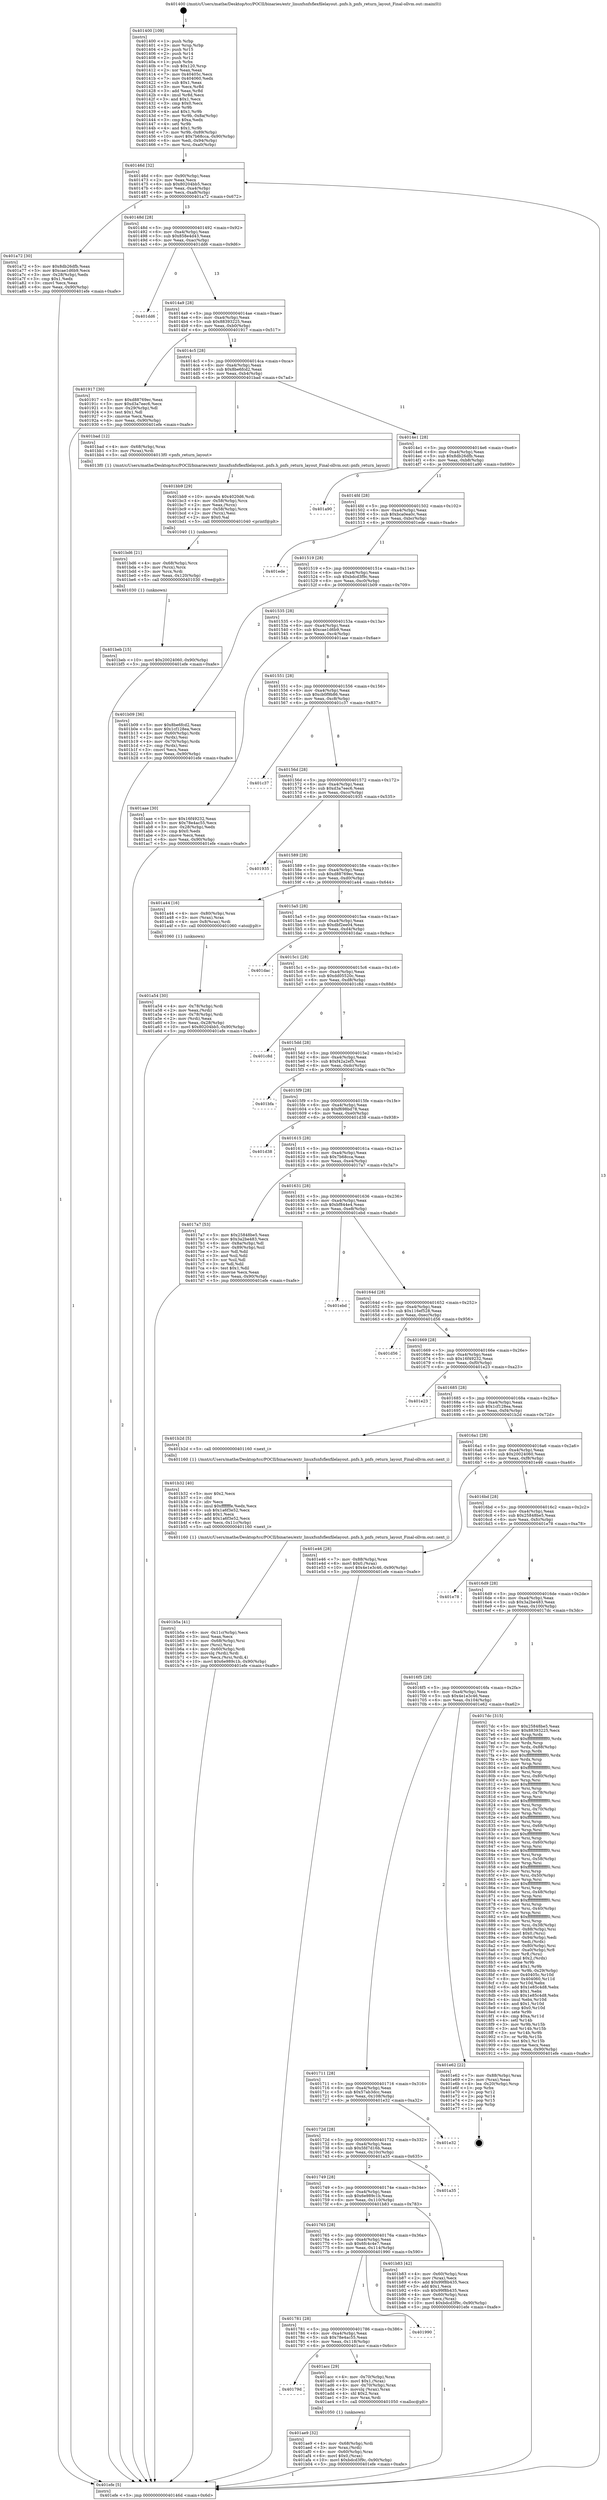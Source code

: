 digraph "0x401400" {
  label = "0x401400 (/mnt/c/Users/mathe/Desktop/tcc/POCII/binaries/extr_linuxfsnfsflexfilelayout..pnfs.h_pnfs_return_layout_Final-ollvm.out::main(0))"
  labelloc = "t"
  node[shape=record]

  Entry [label="",width=0.3,height=0.3,shape=circle,fillcolor=black,style=filled]
  "0x40146d" [label="{
     0x40146d [32]\l
     | [instrs]\l
     &nbsp;&nbsp;0x40146d \<+6\>: mov -0x90(%rbp),%eax\l
     &nbsp;&nbsp;0x401473 \<+2\>: mov %eax,%ecx\l
     &nbsp;&nbsp;0x401475 \<+6\>: sub $0x80204bb5,%ecx\l
     &nbsp;&nbsp;0x40147b \<+6\>: mov %eax,-0xa4(%rbp)\l
     &nbsp;&nbsp;0x401481 \<+6\>: mov %ecx,-0xa8(%rbp)\l
     &nbsp;&nbsp;0x401487 \<+6\>: je 0000000000401a72 \<main+0x672\>\l
  }"]
  "0x401a72" [label="{
     0x401a72 [30]\l
     | [instrs]\l
     &nbsp;&nbsp;0x401a72 \<+5\>: mov $0x8db26dfb,%eax\l
     &nbsp;&nbsp;0x401a77 \<+5\>: mov $0xcae1d6b9,%ecx\l
     &nbsp;&nbsp;0x401a7c \<+3\>: mov -0x28(%rbp),%edx\l
     &nbsp;&nbsp;0x401a7f \<+3\>: cmp $0x1,%edx\l
     &nbsp;&nbsp;0x401a82 \<+3\>: cmovl %ecx,%eax\l
     &nbsp;&nbsp;0x401a85 \<+6\>: mov %eax,-0x90(%rbp)\l
     &nbsp;&nbsp;0x401a8b \<+5\>: jmp 0000000000401efe \<main+0xafe\>\l
  }"]
  "0x40148d" [label="{
     0x40148d [28]\l
     | [instrs]\l
     &nbsp;&nbsp;0x40148d \<+5\>: jmp 0000000000401492 \<main+0x92\>\l
     &nbsp;&nbsp;0x401492 \<+6\>: mov -0xa4(%rbp),%eax\l
     &nbsp;&nbsp;0x401498 \<+5\>: sub $0x858e4d43,%eax\l
     &nbsp;&nbsp;0x40149d \<+6\>: mov %eax,-0xac(%rbp)\l
     &nbsp;&nbsp;0x4014a3 \<+6\>: je 0000000000401dd6 \<main+0x9d6\>\l
  }"]
  Exit [label="",width=0.3,height=0.3,shape=circle,fillcolor=black,style=filled,peripheries=2]
  "0x401dd6" [label="{
     0x401dd6\l
  }", style=dashed]
  "0x4014a9" [label="{
     0x4014a9 [28]\l
     | [instrs]\l
     &nbsp;&nbsp;0x4014a9 \<+5\>: jmp 00000000004014ae \<main+0xae\>\l
     &nbsp;&nbsp;0x4014ae \<+6\>: mov -0xa4(%rbp),%eax\l
     &nbsp;&nbsp;0x4014b4 \<+5\>: sub $0x88393225,%eax\l
     &nbsp;&nbsp;0x4014b9 \<+6\>: mov %eax,-0xb0(%rbp)\l
     &nbsp;&nbsp;0x4014bf \<+6\>: je 0000000000401917 \<main+0x517\>\l
  }"]
  "0x401beb" [label="{
     0x401beb [15]\l
     | [instrs]\l
     &nbsp;&nbsp;0x401beb \<+10\>: movl $0x20024060,-0x90(%rbp)\l
     &nbsp;&nbsp;0x401bf5 \<+5\>: jmp 0000000000401efe \<main+0xafe\>\l
  }"]
  "0x401917" [label="{
     0x401917 [30]\l
     | [instrs]\l
     &nbsp;&nbsp;0x401917 \<+5\>: mov $0xd88769ec,%eax\l
     &nbsp;&nbsp;0x40191c \<+5\>: mov $0xd3a7eec6,%ecx\l
     &nbsp;&nbsp;0x401921 \<+3\>: mov -0x29(%rbp),%dl\l
     &nbsp;&nbsp;0x401924 \<+3\>: test $0x1,%dl\l
     &nbsp;&nbsp;0x401927 \<+3\>: cmovne %ecx,%eax\l
     &nbsp;&nbsp;0x40192a \<+6\>: mov %eax,-0x90(%rbp)\l
     &nbsp;&nbsp;0x401930 \<+5\>: jmp 0000000000401efe \<main+0xafe\>\l
  }"]
  "0x4014c5" [label="{
     0x4014c5 [28]\l
     | [instrs]\l
     &nbsp;&nbsp;0x4014c5 \<+5\>: jmp 00000000004014ca \<main+0xca\>\l
     &nbsp;&nbsp;0x4014ca \<+6\>: mov -0xa4(%rbp),%eax\l
     &nbsp;&nbsp;0x4014d0 \<+5\>: sub $0x8be6fcd2,%eax\l
     &nbsp;&nbsp;0x4014d5 \<+6\>: mov %eax,-0xb4(%rbp)\l
     &nbsp;&nbsp;0x4014db \<+6\>: je 0000000000401bad \<main+0x7ad\>\l
  }"]
  "0x401bd6" [label="{
     0x401bd6 [21]\l
     | [instrs]\l
     &nbsp;&nbsp;0x401bd6 \<+4\>: mov -0x68(%rbp),%rcx\l
     &nbsp;&nbsp;0x401bda \<+3\>: mov (%rcx),%rcx\l
     &nbsp;&nbsp;0x401bdd \<+3\>: mov %rcx,%rdi\l
     &nbsp;&nbsp;0x401be0 \<+6\>: mov %eax,-0x120(%rbp)\l
     &nbsp;&nbsp;0x401be6 \<+5\>: call 0000000000401030 \<free@plt\>\l
     | [calls]\l
     &nbsp;&nbsp;0x401030 \{1\} (unknown)\l
  }"]
  "0x401bad" [label="{
     0x401bad [12]\l
     | [instrs]\l
     &nbsp;&nbsp;0x401bad \<+4\>: mov -0x68(%rbp),%rax\l
     &nbsp;&nbsp;0x401bb1 \<+3\>: mov (%rax),%rdi\l
     &nbsp;&nbsp;0x401bb4 \<+5\>: call 00000000004013f0 \<pnfs_return_layout\>\l
     | [calls]\l
     &nbsp;&nbsp;0x4013f0 \{1\} (/mnt/c/Users/mathe/Desktop/tcc/POCII/binaries/extr_linuxfsnfsflexfilelayout..pnfs.h_pnfs_return_layout_Final-ollvm.out::pnfs_return_layout)\l
  }"]
  "0x4014e1" [label="{
     0x4014e1 [28]\l
     | [instrs]\l
     &nbsp;&nbsp;0x4014e1 \<+5\>: jmp 00000000004014e6 \<main+0xe6\>\l
     &nbsp;&nbsp;0x4014e6 \<+6\>: mov -0xa4(%rbp),%eax\l
     &nbsp;&nbsp;0x4014ec \<+5\>: sub $0x8db26dfb,%eax\l
     &nbsp;&nbsp;0x4014f1 \<+6\>: mov %eax,-0xb8(%rbp)\l
     &nbsp;&nbsp;0x4014f7 \<+6\>: je 0000000000401a90 \<main+0x690\>\l
  }"]
  "0x401bb9" [label="{
     0x401bb9 [29]\l
     | [instrs]\l
     &nbsp;&nbsp;0x401bb9 \<+10\>: movabs $0x4020d6,%rdi\l
     &nbsp;&nbsp;0x401bc3 \<+4\>: mov -0x58(%rbp),%rcx\l
     &nbsp;&nbsp;0x401bc7 \<+2\>: mov %eax,(%rcx)\l
     &nbsp;&nbsp;0x401bc9 \<+4\>: mov -0x58(%rbp),%rcx\l
     &nbsp;&nbsp;0x401bcd \<+2\>: mov (%rcx),%esi\l
     &nbsp;&nbsp;0x401bcf \<+2\>: mov $0x0,%al\l
     &nbsp;&nbsp;0x401bd1 \<+5\>: call 0000000000401040 \<printf@plt\>\l
     | [calls]\l
     &nbsp;&nbsp;0x401040 \{1\} (unknown)\l
  }"]
  "0x401a90" [label="{
     0x401a90\l
  }", style=dashed]
  "0x4014fd" [label="{
     0x4014fd [28]\l
     | [instrs]\l
     &nbsp;&nbsp;0x4014fd \<+5\>: jmp 0000000000401502 \<main+0x102\>\l
     &nbsp;&nbsp;0x401502 \<+6\>: mov -0xa4(%rbp),%eax\l
     &nbsp;&nbsp;0x401508 \<+5\>: sub $0xbca0ea0c,%eax\l
     &nbsp;&nbsp;0x40150d \<+6\>: mov %eax,-0xbc(%rbp)\l
     &nbsp;&nbsp;0x401513 \<+6\>: je 0000000000401ede \<main+0xade\>\l
  }"]
  "0x401b5a" [label="{
     0x401b5a [41]\l
     | [instrs]\l
     &nbsp;&nbsp;0x401b5a \<+6\>: mov -0x11c(%rbp),%ecx\l
     &nbsp;&nbsp;0x401b60 \<+3\>: imul %eax,%ecx\l
     &nbsp;&nbsp;0x401b63 \<+4\>: mov -0x68(%rbp),%rsi\l
     &nbsp;&nbsp;0x401b67 \<+3\>: mov (%rsi),%rsi\l
     &nbsp;&nbsp;0x401b6a \<+4\>: mov -0x60(%rbp),%rdi\l
     &nbsp;&nbsp;0x401b6e \<+3\>: movslq (%rdi),%rdi\l
     &nbsp;&nbsp;0x401b71 \<+3\>: mov %ecx,(%rsi,%rdi,4)\l
     &nbsp;&nbsp;0x401b74 \<+10\>: movl $0x6e989c1b,-0x90(%rbp)\l
     &nbsp;&nbsp;0x401b7e \<+5\>: jmp 0000000000401efe \<main+0xafe\>\l
  }"]
  "0x401ede" [label="{
     0x401ede\l
  }", style=dashed]
  "0x401519" [label="{
     0x401519 [28]\l
     | [instrs]\l
     &nbsp;&nbsp;0x401519 \<+5\>: jmp 000000000040151e \<main+0x11e\>\l
     &nbsp;&nbsp;0x40151e \<+6\>: mov -0xa4(%rbp),%eax\l
     &nbsp;&nbsp;0x401524 \<+5\>: sub $0xbdcd3f9c,%eax\l
     &nbsp;&nbsp;0x401529 \<+6\>: mov %eax,-0xc0(%rbp)\l
     &nbsp;&nbsp;0x40152f \<+6\>: je 0000000000401b09 \<main+0x709\>\l
  }"]
  "0x401b32" [label="{
     0x401b32 [40]\l
     | [instrs]\l
     &nbsp;&nbsp;0x401b32 \<+5\>: mov $0x2,%ecx\l
     &nbsp;&nbsp;0x401b37 \<+1\>: cltd\l
     &nbsp;&nbsp;0x401b38 \<+2\>: idiv %ecx\l
     &nbsp;&nbsp;0x401b3a \<+6\>: imul $0xfffffffe,%edx,%ecx\l
     &nbsp;&nbsp;0x401b40 \<+6\>: sub $0x1a6f3e52,%ecx\l
     &nbsp;&nbsp;0x401b46 \<+3\>: add $0x1,%ecx\l
     &nbsp;&nbsp;0x401b49 \<+6\>: add $0x1a6f3e52,%ecx\l
     &nbsp;&nbsp;0x401b4f \<+6\>: mov %ecx,-0x11c(%rbp)\l
     &nbsp;&nbsp;0x401b55 \<+5\>: call 0000000000401160 \<next_i\>\l
     | [calls]\l
     &nbsp;&nbsp;0x401160 \{1\} (/mnt/c/Users/mathe/Desktop/tcc/POCII/binaries/extr_linuxfsnfsflexfilelayout..pnfs.h_pnfs_return_layout_Final-ollvm.out::next_i)\l
  }"]
  "0x401b09" [label="{
     0x401b09 [36]\l
     | [instrs]\l
     &nbsp;&nbsp;0x401b09 \<+5\>: mov $0x8be6fcd2,%eax\l
     &nbsp;&nbsp;0x401b0e \<+5\>: mov $0x1cf128ea,%ecx\l
     &nbsp;&nbsp;0x401b13 \<+4\>: mov -0x60(%rbp),%rdx\l
     &nbsp;&nbsp;0x401b17 \<+2\>: mov (%rdx),%esi\l
     &nbsp;&nbsp;0x401b19 \<+4\>: mov -0x70(%rbp),%rdx\l
     &nbsp;&nbsp;0x401b1d \<+2\>: cmp (%rdx),%esi\l
     &nbsp;&nbsp;0x401b1f \<+3\>: cmovl %ecx,%eax\l
     &nbsp;&nbsp;0x401b22 \<+6\>: mov %eax,-0x90(%rbp)\l
     &nbsp;&nbsp;0x401b28 \<+5\>: jmp 0000000000401efe \<main+0xafe\>\l
  }"]
  "0x401535" [label="{
     0x401535 [28]\l
     | [instrs]\l
     &nbsp;&nbsp;0x401535 \<+5\>: jmp 000000000040153a \<main+0x13a\>\l
     &nbsp;&nbsp;0x40153a \<+6\>: mov -0xa4(%rbp),%eax\l
     &nbsp;&nbsp;0x401540 \<+5\>: sub $0xcae1d6b9,%eax\l
     &nbsp;&nbsp;0x401545 \<+6\>: mov %eax,-0xc4(%rbp)\l
     &nbsp;&nbsp;0x40154b \<+6\>: je 0000000000401aae \<main+0x6ae\>\l
  }"]
  "0x401ae9" [label="{
     0x401ae9 [32]\l
     | [instrs]\l
     &nbsp;&nbsp;0x401ae9 \<+4\>: mov -0x68(%rbp),%rdi\l
     &nbsp;&nbsp;0x401aed \<+3\>: mov %rax,(%rdi)\l
     &nbsp;&nbsp;0x401af0 \<+4\>: mov -0x60(%rbp),%rax\l
     &nbsp;&nbsp;0x401af4 \<+6\>: movl $0x0,(%rax)\l
     &nbsp;&nbsp;0x401afa \<+10\>: movl $0xbdcd3f9c,-0x90(%rbp)\l
     &nbsp;&nbsp;0x401b04 \<+5\>: jmp 0000000000401efe \<main+0xafe\>\l
  }"]
  "0x401aae" [label="{
     0x401aae [30]\l
     | [instrs]\l
     &nbsp;&nbsp;0x401aae \<+5\>: mov $0x16f49232,%eax\l
     &nbsp;&nbsp;0x401ab3 \<+5\>: mov $0x78e4ac55,%ecx\l
     &nbsp;&nbsp;0x401ab8 \<+3\>: mov -0x28(%rbp),%edx\l
     &nbsp;&nbsp;0x401abb \<+3\>: cmp $0x0,%edx\l
     &nbsp;&nbsp;0x401abe \<+3\>: cmove %ecx,%eax\l
     &nbsp;&nbsp;0x401ac1 \<+6\>: mov %eax,-0x90(%rbp)\l
     &nbsp;&nbsp;0x401ac7 \<+5\>: jmp 0000000000401efe \<main+0xafe\>\l
  }"]
  "0x401551" [label="{
     0x401551 [28]\l
     | [instrs]\l
     &nbsp;&nbsp;0x401551 \<+5\>: jmp 0000000000401556 \<main+0x156\>\l
     &nbsp;&nbsp;0x401556 \<+6\>: mov -0xa4(%rbp),%eax\l
     &nbsp;&nbsp;0x40155c \<+5\>: sub $0xcb0f9b86,%eax\l
     &nbsp;&nbsp;0x401561 \<+6\>: mov %eax,-0xc8(%rbp)\l
     &nbsp;&nbsp;0x401567 \<+6\>: je 0000000000401c37 \<main+0x837\>\l
  }"]
  "0x40179d" [label="{
     0x40179d\l
  }", style=dashed]
  "0x401c37" [label="{
     0x401c37\l
  }", style=dashed]
  "0x40156d" [label="{
     0x40156d [28]\l
     | [instrs]\l
     &nbsp;&nbsp;0x40156d \<+5\>: jmp 0000000000401572 \<main+0x172\>\l
     &nbsp;&nbsp;0x401572 \<+6\>: mov -0xa4(%rbp),%eax\l
     &nbsp;&nbsp;0x401578 \<+5\>: sub $0xd3a7eec6,%eax\l
     &nbsp;&nbsp;0x40157d \<+6\>: mov %eax,-0xcc(%rbp)\l
     &nbsp;&nbsp;0x401583 \<+6\>: je 0000000000401935 \<main+0x535\>\l
  }"]
  "0x401acc" [label="{
     0x401acc [29]\l
     | [instrs]\l
     &nbsp;&nbsp;0x401acc \<+4\>: mov -0x70(%rbp),%rax\l
     &nbsp;&nbsp;0x401ad0 \<+6\>: movl $0x1,(%rax)\l
     &nbsp;&nbsp;0x401ad6 \<+4\>: mov -0x70(%rbp),%rax\l
     &nbsp;&nbsp;0x401ada \<+3\>: movslq (%rax),%rax\l
     &nbsp;&nbsp;0x401add \<+4\>: shl $0x2,%rax\l
     &nbsp;&nbsp;0x401ae1 \<+3\>: mov %rax,%rdi\l
     &nbsp;&nbsp;0x401ae4 \<+5\>: call 0000000000401050 \<malloc@plt\>\l
     | [calls]\l
     &nbsp;&nbsp;0x401050 \{1\} (unknown)\l
  }"]
  "0x401935" [label="{
     0x401935\l
  }", style=dashed]
  "0x401589" [label="{
     0x401589 [28]\l
     | [instrs]\l
     &nbsp;&nbsp;0x401589 \<+5\>: jmp 000000000040158e \<main+0x18e\>\l
     &nbsp;&nbsp;0x40158e \<+6\>: mov -0xa4(%rbp),%eax\l
     &nbsp;&nbsp;0x401594 \<+5\>: sub $0xd88769ec,%eax\l
     &nbsp;&nbsp;0x401599 \<+6\>: mov %eax,-0xd0(%rbp)\l
     &nbsp;&nbsp;0x40159f \<+6\>: je 0000000000401a44 \<main+0x644\>\l
  }"]
  "0x401781" [label="{
     0x401781 [28]\l
     | [instrs]\l
     &nbsp;&nbsp;0x401781 \<+5\>: jmp 0000000000401786 \<main+0x386\>\l
     &nbsp;&nbsp;0x401786 \<+6\>: mov -0xa4(%rbp),%eax\l
     &nbsp;&nbsp;0x40178c \<+5\>: sub $0x78e4ac55,%eax\l
     &nbsp;&nbsp;0x401791 \<+6\>: mov %eax,-0x118(%rbp)\l
     &nbsp;&nbsp;0x401797 \<+6\>: je 0000000000401acc \<main+0x6cc\>\l
  }"]
  "0x401a44" [label="{
     0x401a44 [16]\l
     | [instrs]\l
     &nbsp;&nbsp;0x401a44 \<+4\>: mov -0x80(%rbp),%rax\l
     &nbsp;&nbsp;0x401a48 \<+3\>: mov (%rax),%rax\l
     &nbsp;&nbsp;0x401a4b \<+4\>: mov 0x8(%rax),%rdi\l
     &nbsp;&nbsp;0x401a4f \<+5\>: call 0000000000401060 \<atoi@plt\>\l
     | [calls]\l
     &nbsp;&nbsp;0x401060 \{1\} (unknown)\l
  }"]
  "0x4015a5" [label="{
     0x4015a5 [28]\l
     | [instrs]\l
     &nbsp;&nbsp;0x4015a5 \<+5\>: jmp 00000000004015aa \<main+0x1aa\>\l
     &nbsp;&nbsp;0x4015aa \<+6\>: mov -0xa4(%rbp),%eax\l
     &nbsp;&nbsp;0x4015b0 \<+5\>: sub $0xdbf2ee04,%eax\l
     &nbsp;&nbsp;0x4015b5 \<+6\>: mov %eax,-0xd4(%rbp)\l
     &nbsp;&nbsp;0x4015bb \<+6\>: je 0000000000401dac \<main+0x9ac\>\l
  }"]
  "0x401990" [label="{
     0x401990\l
  }", style=dashed]
  "0x401dac" [label="{
     0x401dac\l
  }", style=dashed]
  "0x4015c1" [label="{
     0x4015c1 [28]\l
     | [instrs]\l
     &nbsp;&nbsp;0x4015c1 \<+5\>: jmp 00000000004015c6 \<main+0x1c6\>\l
     &nbsp;&nbsp;0x4015c6 \<+6\>: mov -0xa4(%rbp),%eax\l
     &nbsp;&nbsp;0x4015cc \<+5\>: sub $0xdd05520c,%eax\l
     &nbsp;&nbsp;0x4015d1 \<+6\>: mov %eax,-0xd8(%rbp)\l
     &nbsp;&nbsp;0x4015d7 \<+6\>: je 0000000000401c8d \<main+0x88d\>\l
  }"]
  "0x401765" [label="{
     0x401765 [28]\l
     | [instrs]\l
     &nbsp;&nbsp;0x401765 \<+5\>: jmp 000000000040176a \<main+0x36a\>\l
     &nbsp;&nbsp;0x40176a \<+6\>: mov -0xa4(%rbp),%eax\l
     &nbsp;&nbsp;0x401770 \<+5\>: sub $0x6fc4c4e7,%eax\l
     &nbsp;&nbsp;0x401775 \<+6\>: mov %eax,-0x114(%rbp)\l
     &nbsp;&nbsp;0x40177b \<+6\>: je 0000000000401990 \<main+0x590\>\l
  }"]
  "0x401c8d" [label="{
     0x401c8d\l
  }", style=dashed]
  "0x4015dd" [label="{
     0x4015dd [28]\l
     | [instrs]\l
     &nbsp;&nbsp;0x4015dd \<+5\>: jmp 00000000004015e2 \<main+0x1e2\>\l
     &nbsp;&nbsp;0x4015e2 \<+6\>: mov -0xa4(%rbp),%eax\l
     &nbsp;&nbsp;0x4015e8 \<+5\>: sub $0xf42a2ef5,%eax\l
     &nbsp;&nbsp;0x4015ed \<+6\>: mov %eax,-0xdc(%rbp)\l
     &nbsp;&nbsp;0x4015f3 \<+6\>: je 0000000000401bfa \<main+0x7fa\>\l
  }"]
  "0x401b83" [label="{
     0x401b83 [42]\l
     | [instrs]\l
     &nbsp;&nbsp;0x401b83 \<+4\>: mov -0x60(%rbp),%rax\l
     &nbsp;&nbsp;0x401b87 \<+2\>: mov (%rax),%ecx\l
     &nbsp;&nbsp;0x401b89 \<+6\>: add $0x99f8b435,%ecx\l
     &nbsp;&nbsp;0x401b8f \<+3\>: add $0x1,%ecx\l
     &nbsp;&nbsp;0x401b92 \<+6\>: sub $0x99f8b435,%ecx\l
     &nbsp;&nbsp;0x401b98 \<+4\>: mov -0x60(%rbp),%rax\l
     &nbsp;&nbsp;0x401b9c \<+2\>: mov %ecx,(%rax)\l
     &nbsp;&nbsp;0x401b9e \<+10\>: movl $0xbdcd3f9c,-0x90(%rbp)\l
     &nbsp;&nbsp;0x401ba8 \<+5\>: jmp 0000000000401efe \<main+0xafe\>\l
  }"]
  "0x401bfa" [label="{
     0x401bfa\l
  }", style=dashed]
  "0x4015f9" [label="{
     0x4015f9 [28]\l
     | [instrs]\l
     &nbsp;&nbsp;0x4015f9 \<+5\>: jmp 00000000004015fe \<main+0x1fe\>\l
     &nbsp;&nbsp;0x4015fe \<+6\>: mov -0xa4(%rbp),%eax\l
     &nbsp;&nbsp;0x401604 \<+5\>: sub $0xf698bd78,%eax\l
     &nbsp;&nbsp;0x401609 \<+6\>: mov %eax,-0xe0(%rbp)\l
     &nbsp;&nbsp;0x40160f \<+6\>: je 0000000000401d38 \<main+0x938\>\l
  }"]
  "0x401749" [label="{
     0x401749 [28]\l
     | [instrs]\l
     &nbsp;&nbsp;0x401749 \<+5\>: jmp 000000000040174e \<main+0x34e\>\l
     &nbsp;&nbsp;0x40174e \<+6\>: mov -0xa4(%rbp),%eax\l
     &nbsp;&nbsp;0x401754 \<+5\>: sub $0x6e989c1b,%eax\l
     &nbsp;&nbsp;0x401759 \<+6\>: mov %eax,-0x110(%rbp)\l
     &nbsp;&nbsp;0x40175f \<+6\>: je 0000000000401b83 \<main+0x783\>\l
  }"]
  "0x401d38" [label="{
     0x401d38\l
  }", style=dashed]
  "0x401615" [label="{
     0x401615 [28]\l
     | [instrs]\l
     &nbsp;&nbsp;0x401615 \<+5\>: jmp 000000000040161a \<main+0x21a\>\l
     &nbsp;&nbsp;0x40161a \<+6\>: mov -0xa4(%rbp),%eax\l
     &nbsp;&nbsp;0x401620 \<+5\>: sub $0x7b68cca,%eax\l
     &nbsp;&nbsp;0x401625 \<+6\>: mov %eax,-0xe4(%rbp)\l
     &nbsp;&nbsp;0x40162b \<+6\>: je 00000000004017a7 \<main+0x3a7\>\l
  }"]
  "0x401a35" [label="{
     0x401a35\l
  }", style=dashed]
  "0x4017a7" [label="{
     0x4017a7 [53]\l
     | [instrs]\l
     &nbsp;&nbsp;0x4017a7 \<+5\>: mov $0x25848be5,%eax\l
     &nbsp;&nbsp;0x4017ac \<+5\>: mov $0x3a2be483,%ecx\l
     &nbsp;&nbsp;0x4017b1 \<+6\>: mov -0x8a(%rbp),%dl\l
     &nbsp;&nbsp;0x4017b7 \<+7\>: mov -0x89(%rbp),%sil\l
     &nbsp;&nbsp;0x4017be \<+3\>: mov %dl,%dil\l
     &nbsp;&nbsp;0x4017c1 \<+3\>: and %sil,%dil\l
     &nbsp;&nbsp;0x4017c4 \<+3\>: xor %sil,%dl\l
     &nbsp;&nbsp;0x4017c7 \<+3\>: or %dl,%dil\l
     &nbsp;&nbsp;0x4017ca \<+4\>: test $0x1,%dil\l
     &nbsp;&nbsp;0x4017ce \<+3\>: cmovne %ecx,%eax\l
     &nbsp;&nbsp;0x4017d1 \<+6\>: mov %eax,-0x90(%rbp)\l
     &nbsp;&nbsp;0x4017d7 \<+5\>: jmp 0000000000401efe \<main+0xafe\>\l
  }"]
  "0x401631" [label="{
     0x401631 [28]\l
     | [instrs]\l
     &nbsp;&nbsp;0x401631 \<+5\>: jmp 0000000000401636 \<main+0x236\>\l
     &nbsp;&nbsp;0x401636 \<+6\>: mov -0xa4(%rbp),%eax\l
     &nbsp;&nbsp;0x40163c \<+5\>: sub $0xbf844e4,%eax\l
     &nbsp;&nbsp;0x401641 \<+6\>: mov %eax,-0xe8(%rbp)\l
     &nbsp;&nbsp;0x401647 \<+6\>: je 0000000000401ebd \<main+0xabd\>\l
  }"]
  "0x401efe" [label="{
     0x401efe [5]\l
     | [instrs]\l
     &nbsp;&nbsp;0x401efe \<+5\>: jmp 000000000040146d \<main+0x6d\>\l
  }"]
  "0x401400" [label="{
     0x401400 [109]\l
     | [instrs]\l
     &nbsp;&nbsp;0x401400 \<+1\>: push %rbp\l
     &nbsp;&nbsp;0x401401 \<+3\>: mov %rsp,%rbp\l
     &nbsp;&nbsp;0x401404 \<+2\>: push %r15\l
     &nbsp;&nbsp;0x401406 \<+2\>: push %r14\l
     &nbsp;&nbsp;0x401408 \<+2\>: push %r12\l
     &nbsp;&nbsp;0x40140a \<+1\>: push %rbx\l
     &nbsp;&nbsp;0x40140b \<+7\>: sub $0x120,%rsp\l
     &nbsp;&nbsp;0x401412 \<+2\>: xor %eax,%eax\l
     &nbsp;&nbsp;0x401414 \<+7\>: mov 0x40405c,%ecx\l
     &nbsp;&nbsp;0x40141b \<+7\>: mov 0x404060,%edx\l
     &nbsp;&nbsp;0x401422 \<+3\>: sub $0x1,%eax\l
     &nbsp;&nbsp;0x401425 \<+3\>: mov %ecx,%r8d\l
     &nbsp;&nbsp;0x401428 \<+3\>: add %eax,%r8d\l
     &nbsp;&nbsp;0x40142b \<+4\>: imul %r8d,%ecx\l
     &nbsp;&nbsp;0x40142f \<+3\>: and $0x1,%ecx\l
     &nbsp;&nbsp;0x401432 \<+3\>: cmp $0x0,%ecx\l
     &nbsp;&nbsp;0x401435 \<+4\>: sete %r9b\l
     &nbsp;&nbsp;0x401439 \<+4\>: and $0x1,%r9b\l
     &nbsp;&nbsp;0x40143d \<+7\>: mov %r9b,-0x8a(%rbp)\l
     &nbsp;&nbsp;0x401444 \<+3\>: cmp $0xa,%edx\l
     &nbsp;&nbsp;0x401447 \<+4\>: setl %r9b\l
     &nbsp;&nbsp;0x40144b \<+4\>: and $0x1,%r9b\l
     &nbsp;&nbsp;0x40144f \<+7\>: mov %r9b,-0x89(%rbp)\l
     &nbsp;&nbsp;0x401456 \<+10\>: movl $0x7b68cca,-0x90(%rbp)\l
     &nbsp;&nbsp;0x401460 \<+6\>: mov %edi,-0x94(%rbp)\l
     &nbsp;&nbsp;0x401466 \<+7\>: mov %rsi,-0xa0(%rbp)\l
  }"]
  "0x40172d" [label="{
     0x40172d [28]\l
     | [instrs]\l
     &nbsp;&nbsp;0x40172d \<+5\>: jmp 0000000000401732 \<main+0x332\>\l
     &nbsp;&nbsp;0x401732 \<+6\>: mov -0xa4(%rbp),%eax\l
     &nbsp;&nbsp;0x401738 \<+5\>: sub $0x5fd7d16b,%eax\l
     &nbsp;&nbsp;0x40173d \<+6\>: mov %eax,-0x10c(%rbp)\l
     &nbsp;&nbsp;0x401743 \<+6\>: je 0000000000401a35 \<main+0x635\>\l
  }"]
  "0x401ebd" [label="{
     0x401ebd\l
  }", style=dashed]
  "0x40164d" [label="{
     0x40164d [28]\l
     | [instrs]\l
     &nbsp;&nbsp;0x40164d \<+5\>: jmp 0000000000401652 \<main+0x252\>\l
     &nbsp;&nbsp;0x401652 \<+6\>: mov -0xa4(%rbp),%eax\l
     &nbsp;&nbsp;0x401658 \<+5\>: sub $0x116ef528,%eax\l
     &nbsp;&nbsp;0x40165d \<+6\>: mov %eax,-0xec(%rbp)\l
     &nbsp;&nbsp;0x401663 \<+6\>: je 0000000000401d56 \<main+0x956\>\l
  }"]
  "0x401e32" [label="{
     0x401e32\l
  }", style=dashed]
  "0x401d56" [label="{
     0x401d56\l
  }", style=dashed]
  "0x401669" [label="{
     0x401669 [28]\l
     | [instrs]\l
     &nbsp;&nbsp;0x401669 \<+5\>: jmp 000000000040166e \<main+0x26e\>\l
     &nbsp;&nbsp;0x40166e \<+6\>: mov -0xa4(%rbp),%eax\l
     &nbsp;&nbsp;0x401674 \<+5\>: sub $0x16f49232,%eax\l
     &nbsp;&nbsp;0x401679 \<+6\>: mov %eax,-0xf0(%rbp)\l
     &nbsp;&nbsp;0x40167f \<+6\>: je 0000000000401e23 \<main+0xa23\>\l
  }"]
  "0x401711" [label="{
     0x401711 [28]\l
     | [instrs]\l
     &nbsp;&nbsp;0x401711 \<+5\>: jmp 0000000000401716 \<main+0x316\>\l
     &nbsp;&nbsp;0x401716 \<+6\>: mov -0xa4(%rbp),%eax\l
     &nbsp;&nbsp;0x40171c \<+5\>: sub $0x57ab3dcc,%eax\l
     &nbsp;&nbsp;0x401721 \<+6\>: mov %eax,-0x108(%rbp)\l
     &nbsp;&nbsp;0x401727 \<+6\>: je 0000000000401e32 \<main+0xa32\>\l
  }"]
  "0x401e23" [label="{
     0x401e23\l
  }", style=dashed]
  "0x401685" [label="{
     0x401685 [28]\l
     | [instrs]\l
     &nbsp;&nbsp;0x401685 \<+5\>: jmp 000000000040168a \<main+0x28a\>\l
     &nbsp;&nbsp;0x40168a \<+6\>: mov -0xa4(%rbp),%eax\l
     &nbsp;&nbsp;0x401690 \<+5\>: sub $0x1cf128ea,%eax\l
     &nbsp;&nbsp;0x401695 \<+6\>: mov %eax,-0xf4(%rbp)\l
     &nbsp;&nbsp;0x40169b \<+6\>: je 0000000000401b2d \<main+0x72d\>\l
  }"]
  "0x401e62" [label="{
     0x401e62 [22]\l
     | [instrs]\l
     &nbsp;&nbsp;0x401e62 \<+7\>: mov -0x88(%rbp),%rax\l
     &nbsp;&nbsp;0x401e69 \<+2\>: mov (%rax),%eax\l
     &nbsp;&nbsp;0x401e6b \<+4\>: lea -0x20(%rbp),%rsp\l
     &nbsp;&nbsp;0x401e6f \<+1\>: pop %rbx\l
     &nbsp;&nbsp;0x401e70 \<+2\>: pop %r12\l
     &nbsp;&nbsp;0x401e72 \<+2\>: pop %r14\l
     &nbsp;&nbsp;0x401e74 \<+2\>: pop %r15\l
     &nbsp;&nbsp;0x401e76 \<+1\>: pop %rbp\l
     &nbsp;&nbsp;0x401e77 \<+1\>: ret\l
  }"]
  "0x401b2d" [label="{
     0x401b2d [5]\l
     | [instrs]\l
     &nbsp;&nbsp;0x401b2d \<+5\>: call 0000000000401160 \<next_i\>\l
     | [calls]\l
     &nbsp;&nbsp;0x401160 \{1\} (/mnt/c/Users/mathe/Desktop/tcc/POCII/binaries/extr_linuxfsnfsflexfilelayout..pnfs.h_pnfs_return_layout_Final-ollvm.out::next_i)\l
  }"]
  "0x4016a1" [label="{
     0x4016a1 [28]\l
     | [instrs]\l
     &nbsp;&nbsp;0x4016a1 \<+5\>: jmp 00000000004016a6 \<main+0x2a6\>\l
     &nbsp;&nbsp;0x4016a6 \<+6\>: mov -0xa4(%rbp),%eax\l
     &nbsp;&nbsp;0x4016ac \<+5\>: sub $0x20024060,%eax\l
     &nbsp;&nbsp;0x4016b1 \<+6\>: mov %eax,-0xf8(%rbp)\l
     &nbsp;&nbsp;0x4016b7 \<+6\>: je 0000000000401e46 \<main+0xa46\>\l
  }"]
  "0x401a54" [label="{
     0x401a54 [30]\l
     | [instrs]\l
     &nbsp;&nbsp;0x401a54 \<+4\>: mov -0x78(%rbp),%rdi\l
     &nbsp;&nbsp;0x401a58 \<+2\>: mov %eax,(%rdi)\l
     &nbsp;&nbsp;0x401a5a \<+4\>: mov -0x78(%rbp),%rdi\l
     &nbsp;&nbsp;0x401a5e \<+2\>: mov (%rdi),%eax\l
     &nbsp;&nbsp;0x401a60 \<+3\>: mov %eax,-0x28(%rbp)\l
     &nbsp;&nbsp;0x401a63 \<+10\>: movl $0x80204bb5,-0x90(%rbp)\l
     &nbsp;&nbsp;0x401a6d \<+5\>: jmp 0000000000401efe \<main+0xafe\>\l
  }"]
  "0x401e46" [label="{
     0x401e46 [28]\l
     | [instrs]\l
     &nbsp;&nbsp;0x401e46 \<+7\>: mov -0x88(%rbp),%rax\l
     &nbsp;&nbsp;0x401e4d \<+6\>: movl $0x0,(%rax)\l
     &nbsp;&nbsp;0x401e53 \<+10\>: movl $0x4e1e3c46,-0x90(%rbp)\l
     &nbsp;&nbsp;0x401e5d \<+5\>: jmp 0000000000401efe \<main+0xafe\>\l
  }"]
  "0x4016bd" [label="{
     0x4016bd [28]\l
     | [instrs]\l
     &nbsp;&nbsp;0x4016bd \<+5\>: jmp 00000000004016c2 \<main+0x2c2\>\l
     &nbsp;&nbsp;0x4016c2 \<+6\>: mov -0xa4(%rbp),%eax\l
     &nbsp;&nbsp;0x4016c8 \<+5\>: sub $0x25848be5,%eax\l
     &nbsp;&nbsp;0x4016cd \<+6\>: mov %eax,-0xfc(%rbp)\l
     &nbsp;&nbsp;0x4016d3 \<+6\>: je 0000000000401e78 \<main+0xa78\>\l
  }"]
  "0x4016f5" [label="{
     0x4016f5 [28]\l
     | [instrs]\l
     &nbsp;&nbsp;0x4016f5 \<+5\>: jmp 00000000004016fa \<main+0x2fa\>\l
     &nbsp;&nbsp;0x4016fa \<+6\>: mov -0xa4(%rbp),%eax\l
     &nbsp;&nbsp;0x401700 \<+5\>: sub $0x4e1e3c46,%eax\l
     &nbsp;&nbsp;0x401705 \<+6\>: mov %eax,-0x104(%rbp)\l
     &nbsp;&nbsp;0x40170b \<+6\>: je 0000000000401e62 \<main+0xa62\>\l
  }"]
  "0x401e78" [label="{
     0x401e78\l
  }", style=dashed]
  "0x4016d9" [label="{
     0x4016d9 [28]\l
     | [instrs]\l
     &nbsp;&nbsp;0x4016d9 \<+5\>: jmp 00000000004016de \<main+0x2de\>\l
     &nbsp;&nbsp;0x4016de \<+6\>: mov -0xa4(%rbp),%eax\l
     &nbsp;&nbsp;0x4016e4 \<+5\>: sub $0x3a2be483,%eax\l
     &nbsp;&nbsp;0x4016e9 \<+6\>: mov %eax,-0x100(%rbp)\l
     &nbsp;&nbsp;0x4016ef \<+6\>: je 00000000004017dc \<main+0x3dc\>\l
  }"]
  "0x4017dc" [label="{
     0x4017dc [315]\l
     | [instrs]\l
     &nbsp;&nbsp;0x4017dc \<+5\>: mov $0x25848be5,%eax\l
     &nbsp;&nbsp;0x4017e1 \<+5\>: mov $0x88393225,%ecx\l
     &nbsp;&nbsp;0x4017e6 \<+3\>: mov %rsp,%rdx\l
     &nbsp;&nbsp;0x4017e9 \<+4\>: add $0xfffffffffffffff0,%rdx\l
     &nbsp;&nbsp;0x4017ed \<+3\>: mov %rdx,%rsp\l
     &nbsp;&nbsp;0x4017f0 \<+7\>: mov %rdx,-0x88(%rbp)\l
     &nbsp;&nbsp;0x4017f7 \<+3\>: mov %rsp,%rdx\l
     &nbsp;&nbsp;0x4017fa \<+4\>: add $0xfffffffffffffff0,%rdx\l
     &nbsp;&nbsp;0x4017fe \<+3\>: mov %rdx,%rsp\l
     &nbsp;&nbsp;0x401801 \<+3\>: mov %rsp,%rsi\l
     &nbsp;&nbsp;0x401804 \<+4\>: add $0xfffffffffffffff0,%rsi\l
     &nbsp;&nbsp;0x401808 \<+3\>: mov %rsi,%rsp\l
     &nbsp;&nbsp;0x40180b \<+4\>: mov %rsi,-0x80(%rbp)\l
     &nbsp;&nbsp;0x40180f \<+3\>: mov %rsp,%rsi\l
     &nbsp;&nbsp;0x401812 \<+4\>: add $0xfffffffffffffff0,%rsi\l
     &nbsp;&nbsp;0x401816 \<+3\>: mov %rsi,%rsp\l
     &nbsp;&nbsp;0x401819 \<+4\>: mov %rsi,-0x78(%rbp)\l
     &nbsp;&nbsp;0x40181d \<+3\>: mov %rsp,%rsi\l
     &nbsp;&nbsp;0x401820 \<+4\>: add $0xfffffffffffffff0,%rsi\l
     &nbsp;&nbsp;0x401824 \<+3\>: mov %rsi,%rsp\l
     &nbsp;&nbsp;0x401827 \<+4\>: mov %rsi,-0x70(%rbp)\l
     &nbsp;&nbsp;0x40182b \<+3\>: mov %rsp,%rsi\l
     &nbsp;&nbsp;0x40182e \<+4\>: add $0xfffffffffffffff0,%rsi\l
     &nbsp;&nbsp;0x401832 \<+3\>: mov %rsi,%rsp\l
     &nbsp;&nbsp;0x401835 \<+4\>: mov %rsi,-0x68(%rbp)\l
     &nbsp;&nbsp;0x401839 \<+3\>: mov %rsp,%rsi\l
     &nbsp;&nbsp;0x40183c \<+4\>: add $0xfffffffffffffff0,%rsi\l
     &nbsp;&nbsp;0x401840 \<+3\>: mov %rsi,%rsp\l
     &nbsp;&nbsp;0x401843 \<+4\>: mov %rsi,-0x60(%rbp)\l
     &nbsp;&nbsp;0x401847 \<+3\>: mov %rsp,%rsi\l
     &nbsp;&nbsp;0x40184a \<+4\>: add $0xfffffffffffffff0,%rsi\l
     &nbsp;&nbsp;0x40184e \<+3\>: mov %rsi,%rsp\l
     &nbsp;&nbsp;0x401851 \<+4\>: mov %rsi,-0x58(%rbp)\l
     &nbsp;&nbsp;0x401855 \<+3\>: mov %rsp,%rsi\l
     &nbsp;&nbsp;0x401858 \<+4\>: add $0xfffffffffffffff0,%rsi\l
     &nbsp;&nbsp;0x40185c \<+3\>: mov %rsi,%rsp\l
     &nbsp;&nbsp;0x40185f \<+4\>: mov %rsi,-0x50(%rbp)\l
     &nbsp;&nbsp;0x401863 \<+3\>: mov %rsp,%rsi\l
     &nbsp;&nbsp;0x401866 \<+4\>: add $0xfffffffffffffff0,%rsi\l
     &nbsp;&nbsp;0x40186a \<+3\>: mov %rsi,%rsp\l
     &nbsp;&nbsp;0x40186d \<+4\>: mov %rsi,-0x48(%rbp)\l
     &nbsp;&nbsp;0x401871 \<+3\>: mov %rsp,%rsi\l
     &nbsp;&nbsp;0x401874 \<+4\>: add $0xfffffffffffffff0,%rsi\l
     &nbsp;&nbsp;0x401878 \<+3\>: mov %rsi,%rsp\l
     &nbsp;&nbsp;0x40187b \<+4\>: mov %rsi,-0x40(%rbp)\l
     &nbsp;&nbsp;0x40187f \<+3\>: mov %rsp,%rsi\l
     &nbsp;&nbsp;0x401882 \<+4\>: add $0xfffffffffffffff0,%rsi\l
     &nbsp;&nbsp;0x401886 \<+3\>: mov %rsi,%rsp\l
     &nbsp;&nbsp;0x401889 \<+4\>: mov %rsi,-0x38(%rbp)\l
     &nbsp;&nbsp;0x40188d \<+7\>: mov -0x88(%rbp),%rsi\l
     &nbsp;&nbsp;0x401894 \<+6\>: movl $0x0,(%rsi)\l
     &nbsp;&nbsp;0x40189a \<+6\>: mov -0x94(%rbp),%edi\l
     &nbsp;&nbsp;0x4018a0 \<+2\>: mov %edi,(%rdx)\l
     &nbsp;&nbsp;0x4018a2 \<+4\>: mov -0x80(%rbp),%rsi\l
     &nbsp;&nbsp;0x4018a6 \<+7\>: mov -0xa0(%rbp),%r8\l
     &nbsp;&nbsp;0x4018ad \<+3\>: mov %r8,(%rsi)\l
     &nbsp;&nbsp;0x4018b0 \<+3\>: cmpl $0x2,(%rdx)\l
     &nbsp;&nbsp;0x4018b3 \<+4\>: setne %r9b\l
     &nbsp;&nbsp;0x4018b7 \<+4\>: and $0x1,%r9b\l
     &nbsp;&nbsp;0x4018bb \<+4\>: mov %r9b,-0x29(%rbp)\l
     &nbsp;&nbsp;0x4018bf \<+8\>: mov 0x40405c,%r10d\l
     &nbsp;&nbsp;0x4018c7 \<+8\>: mov 0x404060,%r11d\l
     &nbsp;&nbsp;0x4018cf \<+3\>: mov %r10d,%ebx\l
     &nbsp;&nbsp;0x4018d2 \<+6\>: add $0x1e85c4d8,%ebx\l
     &nbsp;&nbsp;0x4018d8 \<+3\>: sub $0x1,%ebx\l
     &nbsp;&nbsp;0x4018db \<+6\>: sub $0x1e85c4d8,%ebx\l
     &nbsp;&nbsp;0x4018e1 \<+4\>: imul %ebx,%r10d\l
     &nbsp;&nbsp;0x4018e5 \<+4\>: and $0x1,%r10d\l
     &nbsp;&nbsp;0x4018e9 \<+4\>: cmp $0x0,%r10d\l
     &nbsp;&nbsp;0x4018ed \<+4\>: sete %r9b\l
     &nbsp;&nbsp;0x4018f1 \<+4\>: cmp $0xa,%r11d\l
     &nbsp;&nbsp;0x4018f5 \<+4\>: setl %r14b\l
     &nbsp;&nbsp;0x4018f9 \<+3\>: mov %r9b,%r15b\l
     &nbsp;&nbsp;0x4018fc \<+3\>: and %r14b,%r15b\l
     &nbsp;&nbsp;0x4018ff \<+3\>: xor %r14b,%r9b\l
     &nbsp;&nbsp;0x401902 \<+3\>: or %r9b,%r15b\l
     &nbsp;&nbsp;0x401905 \<+4\>: test $0x1,%r15b\l
     &nbsp;&nbsp;0x401909 \<+3\>: cmovne %ecx,%eax\l
     &nbsp;&nbsp;0x40190c \<+6\>: mov %eax,-0x90(%rbp)\l
     &nbsp;&nbsp;0x401912 \<+5\>: jmp 0000000000401efe \<main+0xafe\>\l
  }"]
  Entry -> "0x401400" [label=" 1"]
  "0x40146d" -> "0x401a72" [label=" 1"]
  "0x40146d" -> "0x40148d" [label=" 13"]
  "0x401e62" -> Exit [label=" 1"]
  "0x40148d" -> "0x401dd6" [label=" 0"]
  "0x40148d" -> "0x4014a9" [label=" 13"]
  "0x401e46" -> "0x401efe" [label=" 1"]
  "0x4014a9" -> "0x401917" [label=" 1"]
  "0x4014a9" -> "0x4014c5" [label=" 12"]
  "0x401beb" -> "0x401efe" [label=" 1"]
  "0x4014c5" -> "0x401bad" [label=" 1"]
  "0x4014c5" -> "0x4014e1" [label=" 11"]
  "0x401bd6" -> "0x401beb" [label=" 1"]
  "0x4014e1" -> "0x401a90" [label=" 0"]
  "0x4014e1" -> "0x4014fd" [label=" 11"]
  "0x401bb9" -> "0x401bd6" [label=" 1"]
  "0x4014fd" -> "0x401ede" [label=" 0"]
  "0x4014fd" -> "0x401519" [label=" 11"]
  "0x401bad" -> "0x401bb9" [label=" 1"]
  "0x401519" -> "0x401b09" [label=" 2"]
  "0x401519" -> "0x401535" [label=" 9"]
  "0x401b83" -> "0x401efe" [label=" 1"]
  "0x401535" -> "0x401aae" [label=" 1"]
  "0x401535" -> "0x401551" [label=" 8"]
  "0x401b5a" -> "0x401efe" [label=" 1"]
  "0x401551" -> "0x401c37" [label=" 0"]
  "0x401551" -> "0x40156d" [label=" 8"]
  "0x401b32" -> "0x401b5a" [label=" 1"]
  "0x40156d" -> "0x401935" [label=" 0"]
  "0x40156d" -> "0x401589" [label=" 8"]
  "0x401b2d" -> "0x401b32" [label=" 1"]
  "0x401589" -> "0x401a44" [label=" 1"]
  "0x401589" -> "0x4015a5" [label=" 7"]
  "0x401ae9" -> "0x401efe" [label=" 1"]
  "0x4015a5" -> "0x401dac" [label=" 0"]
  "0x4015a5" -> "0x4015c1" [label=" 7"]
  "0x401acc" -> "0x401ae9" [label=" 1"]
  "0x4015c1" -> "0x401c8d" [label=" 0"]
  "0x4015c1" -> "0x4015dd" [label=" 7"]
  "0x401781" -> "0x401acc" [label=" 1"]
  "0x4015dd" -> "0x401bfa" [label=" 0"]
  "0x4015dd" -> "0x4015f9" [label=" 7"]
  "0x401b09" -> "0x401efe" [label=" 2"]
  "0x4015f9" -> "0x401d38" [label=" 0"]
  "0x4015f9" -> "0x401615" [label=" 7"]
  "0x401765" -> "0x401990" [label=" 0"]
  "0x401615" -> "0x4017a7" [label=" 1"]
  "0x401615" -> "0x401631" [label=" 6"]
  "0x4017a7" -> "0x401efe" [label=" 1"]
  "0x401400" -> "0x40146d" [label=" 1"]
  "0x401efe" -> "0x40146d" [label=" 13"]
  "0x401781" -> "0x40179d" [label=" 0"]
  "0x401631" -> "0x401ebd" [label=" 0"]
  "0x401631" -> "0x40164d" [label=" 6"]
  "0x401749" -> "0x401b83" [label=" 1"]
  "0x40164d" -> "0x401d56" [label=" 0"]
  "0x40164d" -> "0x401669" [label=" 6"]
  "0x401765" -> "0x401781" [label=" 1"]
  "0x401669" -> "0x401e23" [label=" 0"]
  "0x401669" -> "0x401685" [label=" 6"]
  "0x40172d" -> "0x401a35" [label=" 0"]
  "0x401685" -> "0x401b2d" [label=" 1"]
  "0x401685" -> "0x4016a1" [label=" 5"]
  "0x401749" -> "0x401765" [label=" 1"]
  "0x4016a1" -> "0x401e46" [label=" 1"]
  "0x4016a1" -> "0x4016bd" [label=" 4"]
  "0x401711" -> "0x401e32" [label=" 0"]
  "0x4016bd" -> "0x401e78" [label=" 0"]
  "0x4016bd" -> "0x4016d9" [label=" 4"]
  "0x4016f5" -> "0x401711" [label=" 2"]
  "0x4016d9" -> "0x4017dc" [label=" 1"]
  "0x4016d9" -> "0x4016f5" [label=" 3"]
  "0x40172d" -> "0x401749" [label=" 2"]
  "0x4017dc" -> "0x401efe" [label=" 1"]
  "0x401917" -> "0x401efe" [label=" 1"]
  "0x401a44" -> "0x401a54" [label=" 1"]
  "0x401a54" -> "0x401efe" [label=" 1"]
  "0x401a72" -> "0x401efe" [label=" 1"]
  "0x401aae" -> "0x401efe" [label=" 1"]
  "0x401711" -> "0x40172d" [label=" 2"]
  "0x4016f5" -> "0x401e62" [label=" 1"]
}
